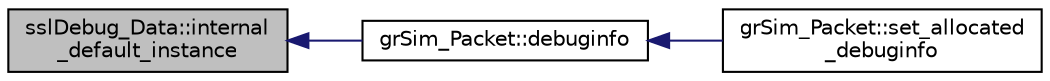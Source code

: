 digraph "sslDebug_Data::internal_default_instance"
{
 // INTERACTIVE_SVG=YES
  edge [fontname="Helvetica",fontsize="10",labelfontname="Helvetica",labelfontsize="10"];
  node [fontname="Helvetica",fontsize="10",shape=record];
  rankdir="LR";
  Node1 [label="sslDebug_Data::internal\l_default_instance",height=0.2,width=0.4,color="black", fillcolor="grey75", style="filled", fontcolor="black"];
  Node1 -> Node2 [dir="back",color="midnightblue",fontsize="10",style="solid",fontname="Helvetica"];
  Node2 [label="grSim_Packet::debuginfo",height=0.2,width=0.4,color="black", fillcolor="white", style="filled",URL="$d3/db5/classgr_sim___packet.html#ae412290f0890a769e706652e59432fbc"];
  Node2 -> Node3 [dir="back",color="midnightblue",fontsize="10",style="solid",fontname="Helvetica"];
  Node3 [label="grSim_Packet::set_allocated\l_debuginfo",height=0.2,width=0.4,color="black", fillcolor="white", style="filled",URL="$d3/db5/classgr_sim___packet.html#ac6acdbc8e80eeee5adff379f4b2655c4"];
}
